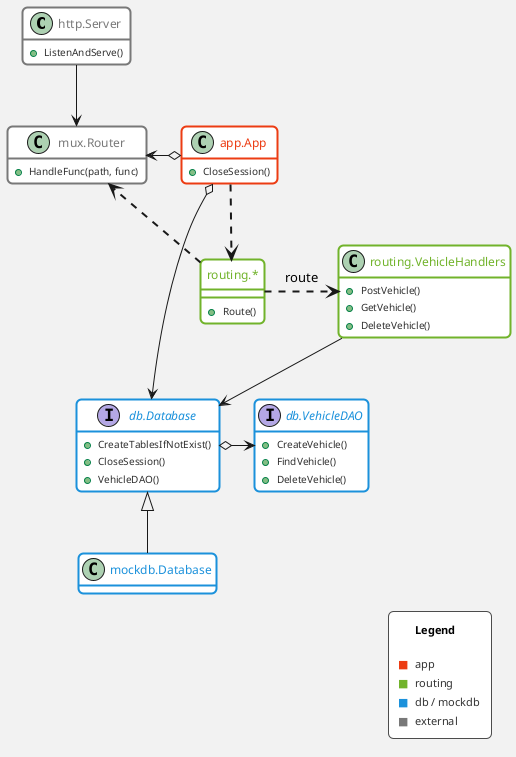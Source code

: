 @startuml Class diagram


' HttpServer, Router, App

class HttpServer as "http.Server" <<external>> {
    + ListenAndServe()
}

class App as "app.App" <<app>> {
    + CloseSession()
}
class Router as "mux.Router" <<external>> {
    + HandleFunc(path, func)
}

class VehicleHandlers as "routing.VehicleHandlers" <<routing>> {
    + PostVehicle()
    + GetVehicle()
    + DeleteVehicle()
}

annotation routing as "routing.*" <<routing>> {
	+ Route()
}

HttpServer -down-> Router
App o-left-> Router
App .down.> routing
routing .> VehicleHandlers : route
routing .[norank].> Router


' Database

interface Database as "db.Database" <<db>> {
	+ CreateTablesIfNotExist()
	+ CloseSession()
	+ VehicleDAO()
}

interface VehicleDAO as "db.VehicleDAO" <<db>> {
	+ CreateVehicle()
	+ FindVehicle()
	+ DeleteVehicle()
}

interface UserDAO as "db.UserDAO" <<db>> {
	+ CreateUser()
	+ FindUser()
}
remove UserDAO

App o-down-> Database
VehicleHandlers -down-> Database
Router -[hidden]right- Database
Database o-> UserDAO
Database o-right-> VehicleDAO
UserDAO -[hidden]down- VehicleDAO
UserDAO -[hidden]down- VehicleDAO


' MockDB

class MockDB as "mockdb.Database" <<db>>

Database <|-down- MockDB


' Legend

!$appColor = "#ec3c13"
!$dbColor = "#1b91db"
!$routingColor = "#71b32b"
!$externalColor = "#787878"

legend right
|= |= <color:#000000>Legend  \n|
|<color:$appColor>■</color>| <color:#333333>app |
|<color:$routingColor>■</color>| <color:#333333>routing |
|<color:$dbColor>■</color>| <color:#333333>db / mockdb |
|<color:$externalColor>■</color>| <color:#333333>external |
endlegend


' Appearance

hide stereotype
hide class fields
hide interface fields
Skinparam shadowing false

hide annotation circle

skinparam {
	BackgroundColor #f2f2f2
	RoundCorner 10
	Padding 2
	
	ArrowColor #787878
	ArrowThickness 2
}

skinparam class {
	BorderThickness 2
	BackgroundColor #ffffff
	AttributeFontColor #2f2f2f
	AttributeFontSize 10
	FontSize 12
	FontStyle "bold"

	FontColor<<app>> $appColor
	BorderColor<<app>> $appColor

	FontColor<<routing>> $routingColor
	BorderColor<<routing>> $routingColor

	FontColor<<db>> $dbColor
	BorderColor<<db>> $dbColor

	FontColor<<external>> $externalColor
	BorderColor<<external>> $externalColor
}

skinparam legendBackgroundColor #ffffff
skinparam legendBorderColor #4c4c4c
skinparam LegendFontColor #ffffff
skinparam LegendFontSize 11

@enduml
